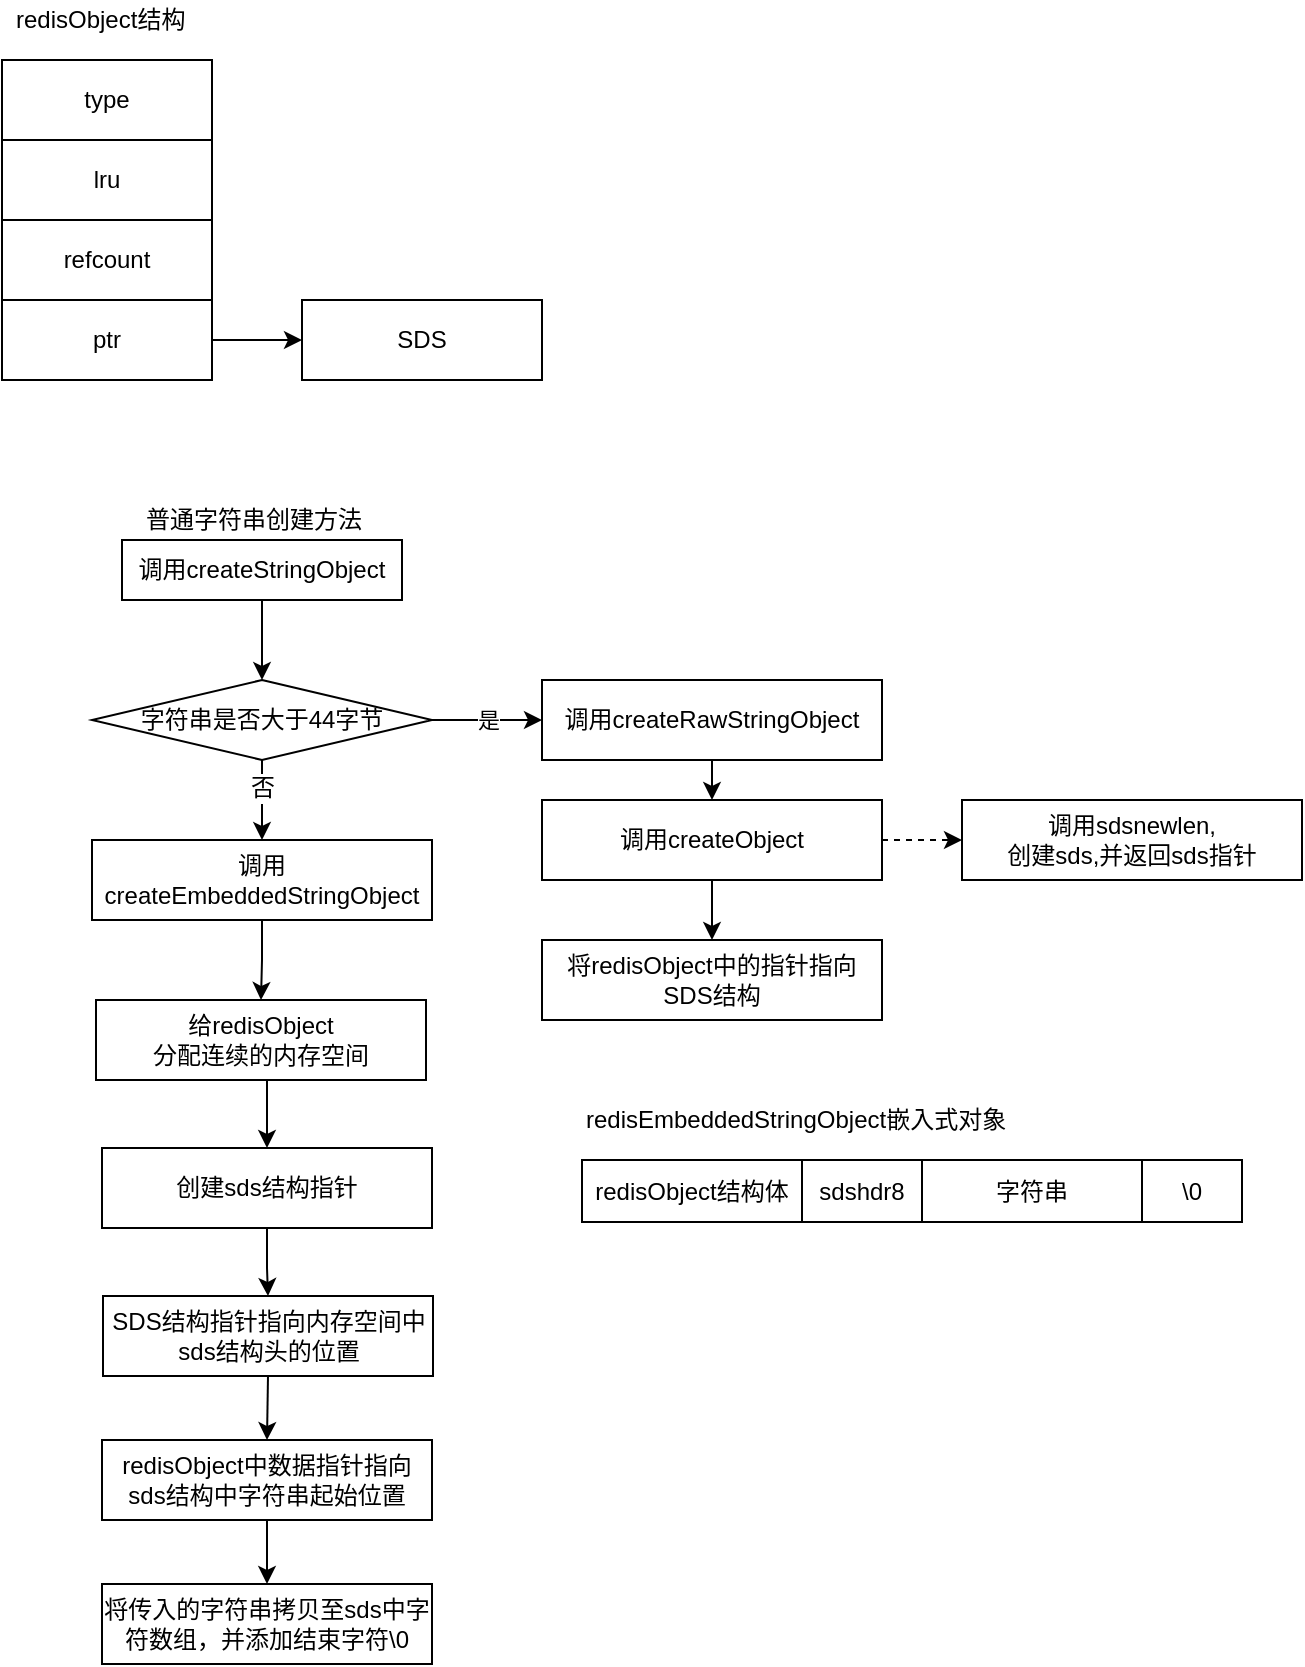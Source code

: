 <mxfile version="12.2.4" pages="1"><diagram id="z9QNlh0oRJYlZvFGGb2r" name="Page-1"><mxGraphModel dx="708" dy="308" grid="1" gridSize="10" guides="1" tooltips="1" connect="1" arrows="1" fold="1" page="1" pageScale="1" pageWidth="827" pageHeight="1169" math="0" shadow="0"><root><mxCell id="0"/><mxCell id="1" parent="0"/><mxCell id="18" value="" style="group" parent="1" vertex="1" connectable="0"><mxGeometry x="10" y="10" width="270" height="190" as="geometry"/></mxCell><mxCell id="3" value="redisObject结构" style="text;html=1;resizable=0;points=[];autosize=1;align=left;verticalAlign=top;spacingTop=-4;" parent="18" vertex="1"><mxGeometry x="5" width="100" height="20" as="geometry"/></mxCell><mxCell id="15" value="" style="group" parent="18" vertex="1" connectable="0"><mxGeometry y="30" width="105" height="160" as="geometry"/></mxCell><mxCell id="11" value="type" style="rounded=0;whiteSpace=wrap;html=1;" parent="15" vertex="1"><mxGeometry width="105" height="40" as="geometry"/></mxCell><mxCell id="12" value="lru" style="rounded=0;whiteSpace=wrap;html=1;" parent="15" vertex="1"><mxGeometry y="40" width="105" height="40" as="geometry"/></mxCell><mxCell id="13" value="refcount" style="rounded=0;whiteSpace=wrap;html=1;" parent="15" vertex="1"><mxGeometry y="80" width="105" height="40" as="geometry"/></mxCell><mxCell id="14" value="ptr" style="rounded=0;whiteSpace=wrap;html=1;" parent="15" vertex="1"><mxGeometry y="120" width="105" height="40" as="geometry"/></mxCell><mxCell id="16" value="SDS" style="rounded=0;whiteSpace=wrap;html=1;" parent="18" vertex="1"><mxGeometry x="150" y="150" width="120" height="40" as="geometry"/></mxCell><mxCell id="17" style="edgeStyle=orthogonalEdgeStyle;rounded=0;orthogonalLoop=1;jettySize=auto;html=1;exitX=1;exitY=0.5;exitDx=0;exitDy=0;entryX=0;entryY=0.5;entryDx=0;entryDy=0;" parent="18" source="14" target="16" edge="1"><mxGeometry relative="1" as="geometry"/></mxCell><mxCell id="22" value="" style="group" parent="1" vertex="1" connectable="0"><mxGeometry x="70" y="260" width="140" height="50" as="geometry"/></mxCell><mxCell id="19" value="调用createStringObject" style="rounded=0;whiteSpace=wrap;html=1;" parent="22" vertex="1"><mxGeometry y="20" width="140" height="30" as="geometry"/></mxCell><mxCell id="21" value="普通字符串创建方法" style="text;html=1;resizable=0;points=[];autosize=1;align=left;verticalAlign=top;spacingTop=-4;" parent="22" vertex="1"><mxGeometry x="10" width="120" height="20" as="geometry"/></mxCell><mxCell id="23" style="edgeStyle=orthogonalEdgeStyle;rounded=0;orthogonalLoop=1;jettySize=auto;html=1;exitX=0.5;exitY=1;exitDx=0;exitDy=0;entryX=0.5;entryY=0;entryDx=0;entryDy=0;" parent="1" source="19" target="24" edge="1"><mxGeometry relative="1" as="geometry"><mxPoint x="145" y="360" as="targetPoint"/></mxGeometry></mxCell><mxCell id="26" style="edgeStyle=orthogonalEdgeStyle;rounded=0;orthogonalLoop=1;jettySize=auto;html=1;exitX=0.5;exitY=1;exitDx=0;exitDy=0;" parent="1" source="24" target="25" edge="1"><mxGeometry relative="1" as="geometry"/></mxCell><mxCell id="28" value="否" style="text;html=1;resizable=0;points=[];align=center;verticalAlign=middle;labelBackgroundColor=#ffffff;" parent="26" vertex="1" connectable="0"><mxGeometry x="-0.303" relative="1" as="geometry"><mxPoint as="offset"/></mxGeometry></mxCell><mxCell id="30" value="是" style="edgeStyle=orthogonalEdgeStyle;rounded=0;orthogonalLoop=1;jettySize=auto;html=1;exitX=1;exitY=0.5;exitDx=0;exitDy=0;entryX=0;entryY=0.5;entryDx=0;entryDy=0;" parent="1" source="24" target="29" edge="1"><mxGeometry relative="1" as="geometry"/></mxCell><mxCell id="24" value="&lt;span style=&quot;white-space: normal&quot;&gt;字符串是否大于44字节&lt;/span&gt;" style="rhombus;whiteSpace=wrap;html=1;" parent="1" vertex="1"><mxGeometry x="55" y="350" width="170" height="40" as="geometry"/></mxCell><mxCell id="38" style="edgeStyle=orthogonalEdgeStyle;rounded=0;orthogonalLoop=1;jettySize=auto;html=1;exitX=0.5;exitY=1;exitDx=0;exitDy=0;" parent="1" source="25" target="37" edge="1"><mxGeometry relative="1" as="geometry"/></mxCell><mxCell id="25" value="调用createEmbeddedStringObject" style="rounded=0;whiteSpace=wrap;html=1;" parent="1" vertex="1"><mxGeometry x="55" y="430" width="170" height="40" as="geometry"/></mxCell><mxCell id="32" style="edgeStyle=orthogonalEdgeStyle;rounded=0;orthogonalLoop=1;jettySize=auto;html=1;exitX=0.5;exitY=1;exitDx=0;exitDy=0;entryX=0.5;entryY=0;entryDx=0;entryDy=0;" parent="1" source="29" target="31" edge="1"><mxGeometry relative="1" as="geometry"/></mxCell><mxCell id="29" value="调用createRawStringObject" style="rounded=0;whiteSpace=wrap;html=1;" parent="1" vertex="1"><mxGeometry x="280" y="350" width="170" height="40" as="geometry"/></mxCell><mxCell id="34" style="edgeStyle=orthogonalEdgeStyle;rounded=0;orthogonalLoop=1;jettySize=auto;html=1;exitX=0.5;exitY=1;exitDx=0;exitDy=0;entryX=0.5;entryY=0;entryDx=0;entryDy=0;" parent="1" source="31" target="33" edge="1"><mxGeometry relative="1" as="geometry"/></mxCell><mxCell id="36" style="edgeStyle=orthogonalEdgeStyle;rounded=0;orthogonalLoop=1;jettySize=auto;html=1;exitX=1;exitY=0.5;exitDx=0;exitDy=0;entryX=0;entryY=0.5;entryDx=0;entryDy=0;dashed=1;" parent="1" source="31" target="35" edge="1"><mxGeometry relative="1" as="geometry"/></mxCell><mxCell id="31" value="调用createObject" style="rounded=0;whiteSpace=wrap;html=1;" parent="1" vertex="1"><mxGeometry x="280" y="410" width="170" height="40" as="geometry"/></mxCell><mxCell id="33" value="将redisObject中的指针指向SDS结构" style="rounded=0;whiteSpace=wrap;html=1;" parent="1" vertex="1"><mxGeometry x="280" y="480" width="170" height="40" as="geometry"/></mxCell><mxCell id="35" value="调用sdsnewlen,&lt;br&gt;创建sds,并返回sds指针" style="rounded=0;whiteSpace=wrap;html=1;" parent="1" vertex="1"><mxGeometry x="490" y="410" width="170" height="40" as="geometry"/></mxCell><mxCell id="42" style="edgeStyle=orthogonalEdgeStyle;rounded=0;orthogonalLoop=1;jettySize=auto;html=1;exitX=0.5;exitY=1;exitDx=0;exitDy=0;entryX=0.5;entryY=0;entryDx=0;entryDy=0;" parent="1" source="37" target="39" edge="1"><mxGeometry relative="1" as="geometry"/></mxCell><mxCell id="37" value="给redisObject&lt;br&gt;分配连续的内存空间" style="rounded=0;whiteSpace=wrap;html=1;" parent="1" vertex="1"><mxGeometry x="57" y="510" width="165" height="40" as="geometry"/></mxCell><mxCell id="41" style="edgeStyle=orthogonalEdgeStyle;rounded=0;orthogonalLoop=1;jettySize=auto;html=1;exitX=0.5;exitY=1;exitDx=0;exitDy=0;" parent="1" source="39" target="40" edge="1"><mxGeometry relative="1" as="geometry"/></mxCell><mxCell id="39" value="创建sds结构指针" style="rounded=0;whiteSpace=wrap;html=1;" parent="1" vertex="1"><mxGeometry x="60" y="584" width="165" height="40" as="geometry"/></mxCell><mxCell id="45" style="edgeStyle=orthogonalEdgeStyle;rounded=0;orthogonalLoop=1;jettySize=auto;html=1;exitX=0.5;exitY=1;exitDx=0;exitDy=0;entryX=0.5;entryY=0;entryDx=0;entryDy=0;" parent="1" source="40" target="43" edge="1"><mxGeometry relative="1" as="geometry"/></mxCell><mxCell id="40" value="SDS结构指针指向内存空间中sds结构头的位置" style="rounded=0;whiteSpace=wrap;html=1;" parent="1" vertex="1"><mxGeometry x="60.5" y="658" width="165" height="40" as="geometry"/></mxCell><mxCell id="46" style="edgeStyle=orthogonalEdgeStyle;rounded=0;orthogonalLoop=1;jettySize=auto;html=1;exitX=0.5;exitY=1;exitDx=0;exitDy=0;" parent="1" source="43" target="44" edge="1"><mxGeometry relative="1" as="geometry"/></mxCell><mxCell id="43" value="redisObject中数据指针指向sds结构中字符串起始位置" style="rounded=0;whiteSpace=wrap;html=1;" parent="1" vertex="1"><mxGeometry x="60" y="730" width="165" height="40" as="geometry"/></mxCell><mxCell id="44" value="将传入的字符串拷贝至sds中字符数组，并添加结束字符\0" style="rounded=0;whiteSpace=wrap;html=1;" parent="1" vertex="1"><mxGeometry x="60" y="802" width="165" height="40" as="geometry"/></mxCell><mxCell id="54" value="" style="group" vertex="1" connectable="0" parent="1"><mxGeometry x="300" y="560" width="330" height="61" as="geometry"/></mxCell><mxCell id="52" value="" style="group" vertex="1" connectable="0" parent="54"><mxGeometry x="30" y="30" width="300" height="31" as="geometry"/></mxCell><mxCell id="48" value="redisObject结构体" style="rounded=0;whiteSpace=wrap;html=1;" vertex="1" parent="52"><mxGeometry x="-30" width="110" height="31" as="geometry"/></mxCell><mxCell id="49" value="sdshdr8" style="rounded=0;whiteSpace=wrap;html=1;" vertex="1" parent="52"><mxGeometry x="80" width="60" height="31" as="geometry"/></mxCell><mxCell id="50" value="字符串" style="rounded=0;whiteSpace=wrap;html=1;" vertex="1" parent="52"><mxGeometry x="140" width="110" height="31" as="geometry"/></mxCell><mxCell id="51" value="\0" style="rounded=0;whiteSpace=wrap;html=1;" vertex="1" parent="52"><mxGeometry x="250" width="50" height="31" as="geometry"/></mxCell><mxCell id="53" value="redisEmbeddedStringObject嵌入式对象&lt;br&gt;" style="text;html=1;resizable=0;points=[];autosize=1;align=left;verticalAlign=top;spacingTop=-4;" vertex="1" parent="54"><mxGeometry width="230" height="20" as="geometry"/></mxCell></root></mxGraphModel></diagram></mxfile>